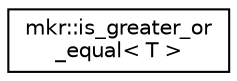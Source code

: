 digraph "Graphical Class Hierarchy"
{
 // LATEX_PDF_SIZE
  edge [fontname="Helvetica",fontsize="10",labelfontname="Helvetica",labelfontsize="10"];
  node [fontname="Helvetica",fontsize="10",shape=record];
  rankdir="LR";
  Node0 [label="mkr::is_greater_or\l_equal\< T \>",height=0.2,width=0.4,color="black", fillcolor="white", style="filled",URL="$classmkr_1_1is__greater__or__equal.html",tooltip=" "];
}
